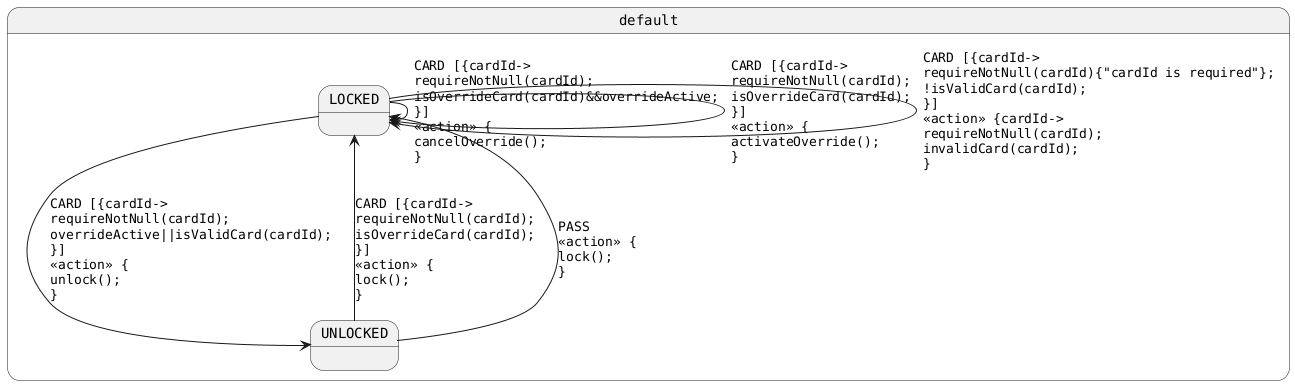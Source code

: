 @startuml
skinparam StateFontName Helvetica
skinparam defaultFontName Monospaced
state default {
LOCKED --> LOCKED : CARD [{cardId->\lrequireNotNull(cardId);\lisOverrideCard(cardId)&&overrideActive;\l}]\l<<action>> {\lcancelOverride();\l}
LOCKED --> LOCKED : CARD [{cardId->\lrequireNotNull(cardId);\lisOverrideCard(cardId);\l}]\l<<action>> {\lactivateOverride();\l}
LOCKED --> UNLOCKED : CARD [{cardId->\lrequireNotNull(cardId);\loverrideActive||isValidCard(cardId);\l}]\l<<action>> {\lunlock();\l}
LOCKED --> LOCKED : CARD [{cardId->\lrequireNotNull(cardId){"cardId is required"};\l!isValidCard(cardId);\l}]\l<<action>> {cardId->\lrequireNotNull(cardId);\linvalidCard(cardId);\l}
UNLOCKED --> LOCKED : CARD [{cardId->\lrequireNotNull(cardId);\lisOverrideCard(cardId);\l}]\l<<action>> {\llock();\l}
UNLOCKED --> LOCKED : PASS\l<<action>> {\llock();\l}
}
@enduml
